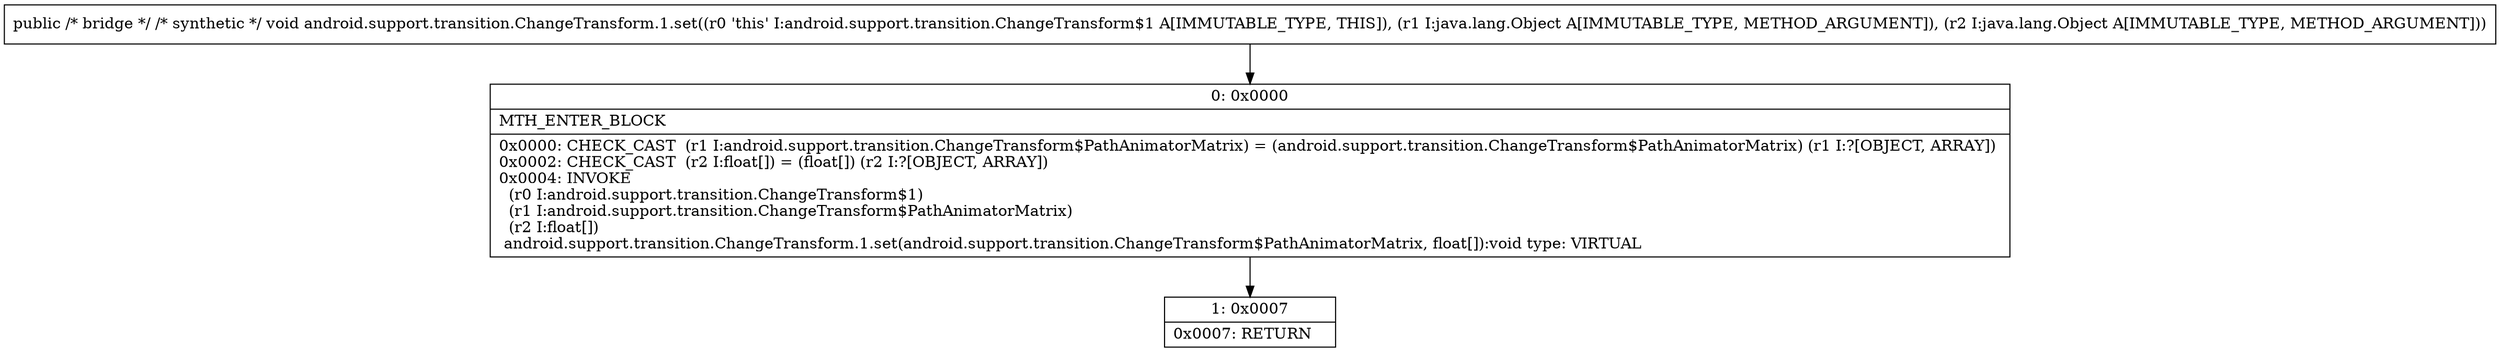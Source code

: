 digraph "CFG forandroid.support.transition.ChangeTransform.1.set(Ljava\/lang\/Object;Ljava\/lang\/Object;)V" {
Node_0 [shape=record,label="{0\:\ 0x0000|MTH_ENTER_BLOCK\l|0x0000: CHECK_CAST  (r1 I:android.support.transition.ChangeTransform$PathAnimatorMatrix) = (android.support.transition.ChangeTransform$PathAnimatorMatrix) (r1 I:?[OBJECT, ARRAY]) \l0x0002: CHECK_CAST  (r2 I:float[]) = (float[]) (r2 I:?[OBJECT, ARRAY]) \l0x0004: INVOKE  \l  (r0 I:android.support.transition.ChangeTransform$1)\l  (r1 I:android.support.transition.ChangeTransform$PathAnimatorMatrix)\l  (r2 I:float[])\l android.support.transition.ChangeTransform.1.set(android.support.transition.ChangeTransform$PathAnimatorMatrix, float[]):void type: VIRTUAL \l}"];
Node_1 [shape=record,label="{1\:\ 0x0007|0x0007: RETURN   \l}"];
MethodNode[shape=record,label="{public \/* bridge *\/ \/* synthetic *\/ void android.support.transition.ChangeTransform.1.set((r0 'this' I:android.support.transition.ChangeTransform$1 A[IMMUTABLE_TYPE, THIS]), (r1 I:java.lang.Object A[IMMUTABLE_TYPE, METHOD_ARGUMENT]), (r2 I:java.lang.Object A[IMMUTABLE_TYPE, METHOD_ARGUMENT])) }"];
MethodNode -> Node_0;
Node_0 -> Node_1;
}

